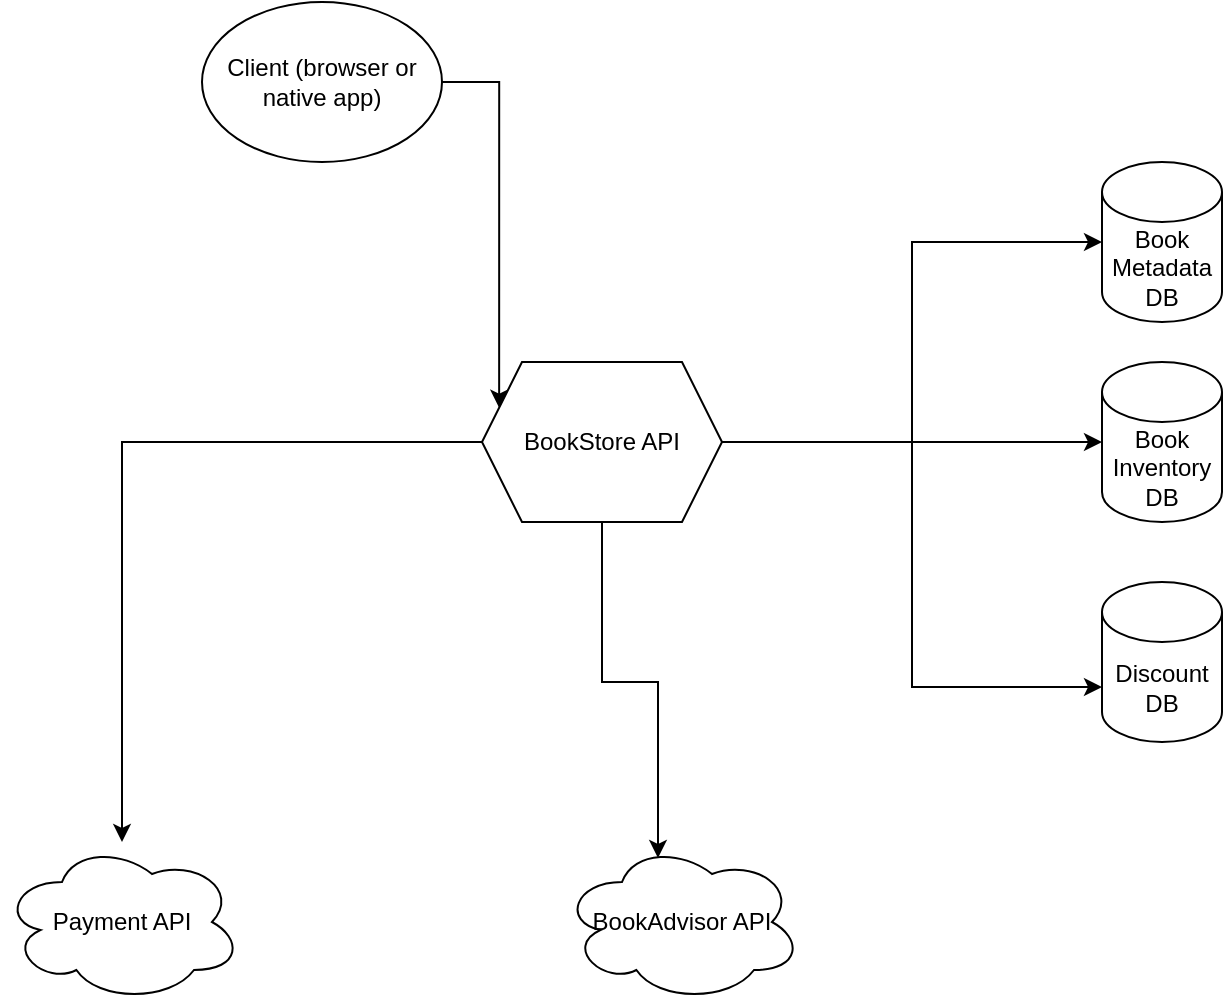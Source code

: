 <mxfile version="22.1.2" type="device">
  <diagram id="Zonf7OqJn_h74SSYX7Ik" name="Page-1">
    <mxGraphModel dx="1098" dy="988" grid="1" gridSize="10" guides="1" tooltips="1" connect="1" arrows="1" fold="1" page="1" pageScale="1" pageWidth="1920" pageHeight="1200" math="0" shadow="0">
      <root>
        <mxCell id="0" />
        <mxCell id="1" parent="0" />
        <mxCell id="K3eZFd-uaMmTZgK-BHWb-9" style="edgeStyle=orthogonalEdgeStyle;rounded=0;orthogonalLoop=1;jettySize=auto;html=1;entryX=0;entryY=0.5;entryDx=0;entryDy=0;entryPerimeter=0;" parent="1" source="K3eZFd-uaMmTZgK-BHWb-1" target="K3eZFd-uaMmTZgK-BHWb-4" edge="1">
          <mxGeometry relative="1" as="geometry" />
        </mxCell>
        <mxCell id="K3eZFd-uaMmTZgK-BHWb-10" style="edgeStyle=orthogonalEdgeStyle;rounded=0;orthogonalLoop=1;jettySize=auto;html=1;entryX=0;entryY=0.5;entryDx=0;entryDy=0;entryPerimeter=0;" parent="1" source="K3eZFd-uaMmTZgK-BHWb-1" target="K3eZFd-uaMmTZgK-BHWb-5" edge="1">
          <mxGeometry relative="1" as="geometry" />
        </mxCell>
        <mxCell id="K3eZFd-uaMmTZgK-BHWb-11" style="edgeStyle=orthogonalEdgeStyle;rounded=0;orthogonalLoop=1;jettySize=auto;html=1;entryX=0;entryY=0;entryDx=0;entryDy=52.5;entryPerimeter=0;" parent="1" source="K3eZFd-uaMmTZgK-BHWb-1" target="K3eZFd-uaMmTZgK-BHWb-6" edge="1">
          <mxGeometry relative="1" as="geometry" />
        </mxCell>
        <mxCell id="K3eZFd-uaMmTZgK-BHWb-12" style="edgeStyle=orthogonalEdgeStyle;rounded=0;orthogonalLoop=1;jettySize=auto;html=1;startArrow=none;startFill=0;strokeColor=default;" parent="1" source="K3eZFd-uaMmTZgK-BHWb-1" target="K3eZFd-uaMmTZgK-BHWb-8" edge="1">
          <mxGeometry relative="1" as="geometry" />
        </mxCell>
        <mxCell id="K3eZFd-uaMmTZgK-BHWb-13" style="rounded=0;orthogonalLoop=1;jettySize=auto;html=1;entryX=0.4;entryY=0.1;entryDx=0;entryDy=0;entryPerimeter=0;startArrow=none;startFill=0;strokeColor=default;edgeStyle=orthogonalEdgeStyle;" parent="1" source="K3eZFd-uaMmTZgK-BHWb-1" target="K3eZFd-uaMmTZgK-BHWb-7" edge="1">
          <mxGeometry relative="1" as="geometry" />
        </mxCell>
        <mxCell id="K3eZFd-uaMmTZgK-BHWb-1" value="BookStore API" style="shape=hexagon;perimeter=hexagonPerimeter2;whiteSpace=wrap;html=1;fixedSize=1;" parent="1" vertex="1">
          <mxGeometry x="610" y="260" width="120" height="80" as="geometry" />
        </mxCell>
        <mxCell id="K3eZFd-uaMmTZgK-BHWb-3" style="edgeStyle=orthogonalEdgeStyle;rounded=0;orthogonalLoop=1;jettySize=auto;html=1;entryX=0;entryY=0.25;entryDx=0;entryDy=0;" parent="1" source="K3eZFd-uaMmTZgK-BHWb-2" target="K3eZFd-uaMmTZgK-BHWb-1" edge="1">
          <mxGeometry relative="1" as="geometry" />
        </mxCell>
        <mxCell id="K3eZFd-uaMmTZgK-BHWb-2" value="Client (browser or native app)" style="ellipse;whiteSpace=wrap;html=1;" parent="1" vertex="1">
          <mxGeometry x="470" y="80" width="120" height="80" as="geometry" />
        </mxCell>
        <mxCell id="K3eZFd-uaMmTZgK-BHWb-4" value="Book Metadata DB" style="shape=cylinder3;whiteSpace=wrap;html=1;boundedLbl=1;backgroundOutline=1;size=15;" parent="1" vertex="1">
          <mxGeometry x="920" y="160" width="60" height="80" as="geometry" />
        </mxCell>
        <mxCell id="K3eZFd-uaMmTZgK-BHWb-5" value="Book Inventory DB" style="shape=cylinder3;whiteSpace=wrap;html=1;boundedLbl=1;backgroundOutline=1;size=15;" parent="1" vertex="1">
          <mxGeometry x="920" y="260" width="60" height="80" as="geometry" />
        </mxCell>
        <mxCell id="K3eZFd-uaMmTZgK-BHWb-6" value="Discount DB" style="shape=cylinder3;whiteSpace=wrap;html=1;boundedLbl=1;backgroundOutline=1;size=15;" parent="1" vertex="1">
          <mxGeometry x="920" y="370" width="60" height="80" as="geometry" />
        </mxCell>
        <mxCell id="K3eZFd-uaMmTZgK-BHWb-7" value="BookAdvisor API" style="ellipse;shape=cloud;whiteSpace=wrap;html=1;" parent="1" vertex="1">
          <mxGeometry x="650" y="500" width="120" height="80" as="geometry" />
        </mxCell>
        <mxCell id="K3eZFd-uaMmTZgK-BHWb-8" value="Payment API" style="ellipse;shape=cloud;whiteSpace=wrap;html=1;" parent="1" vertex="1">
          <mxGeometry x="370" y="500" width="120" height="80" as="geometry" />
        </mxCell>
      </root>
    </mxGraphModel>
  </diagram>
</mxfile>
